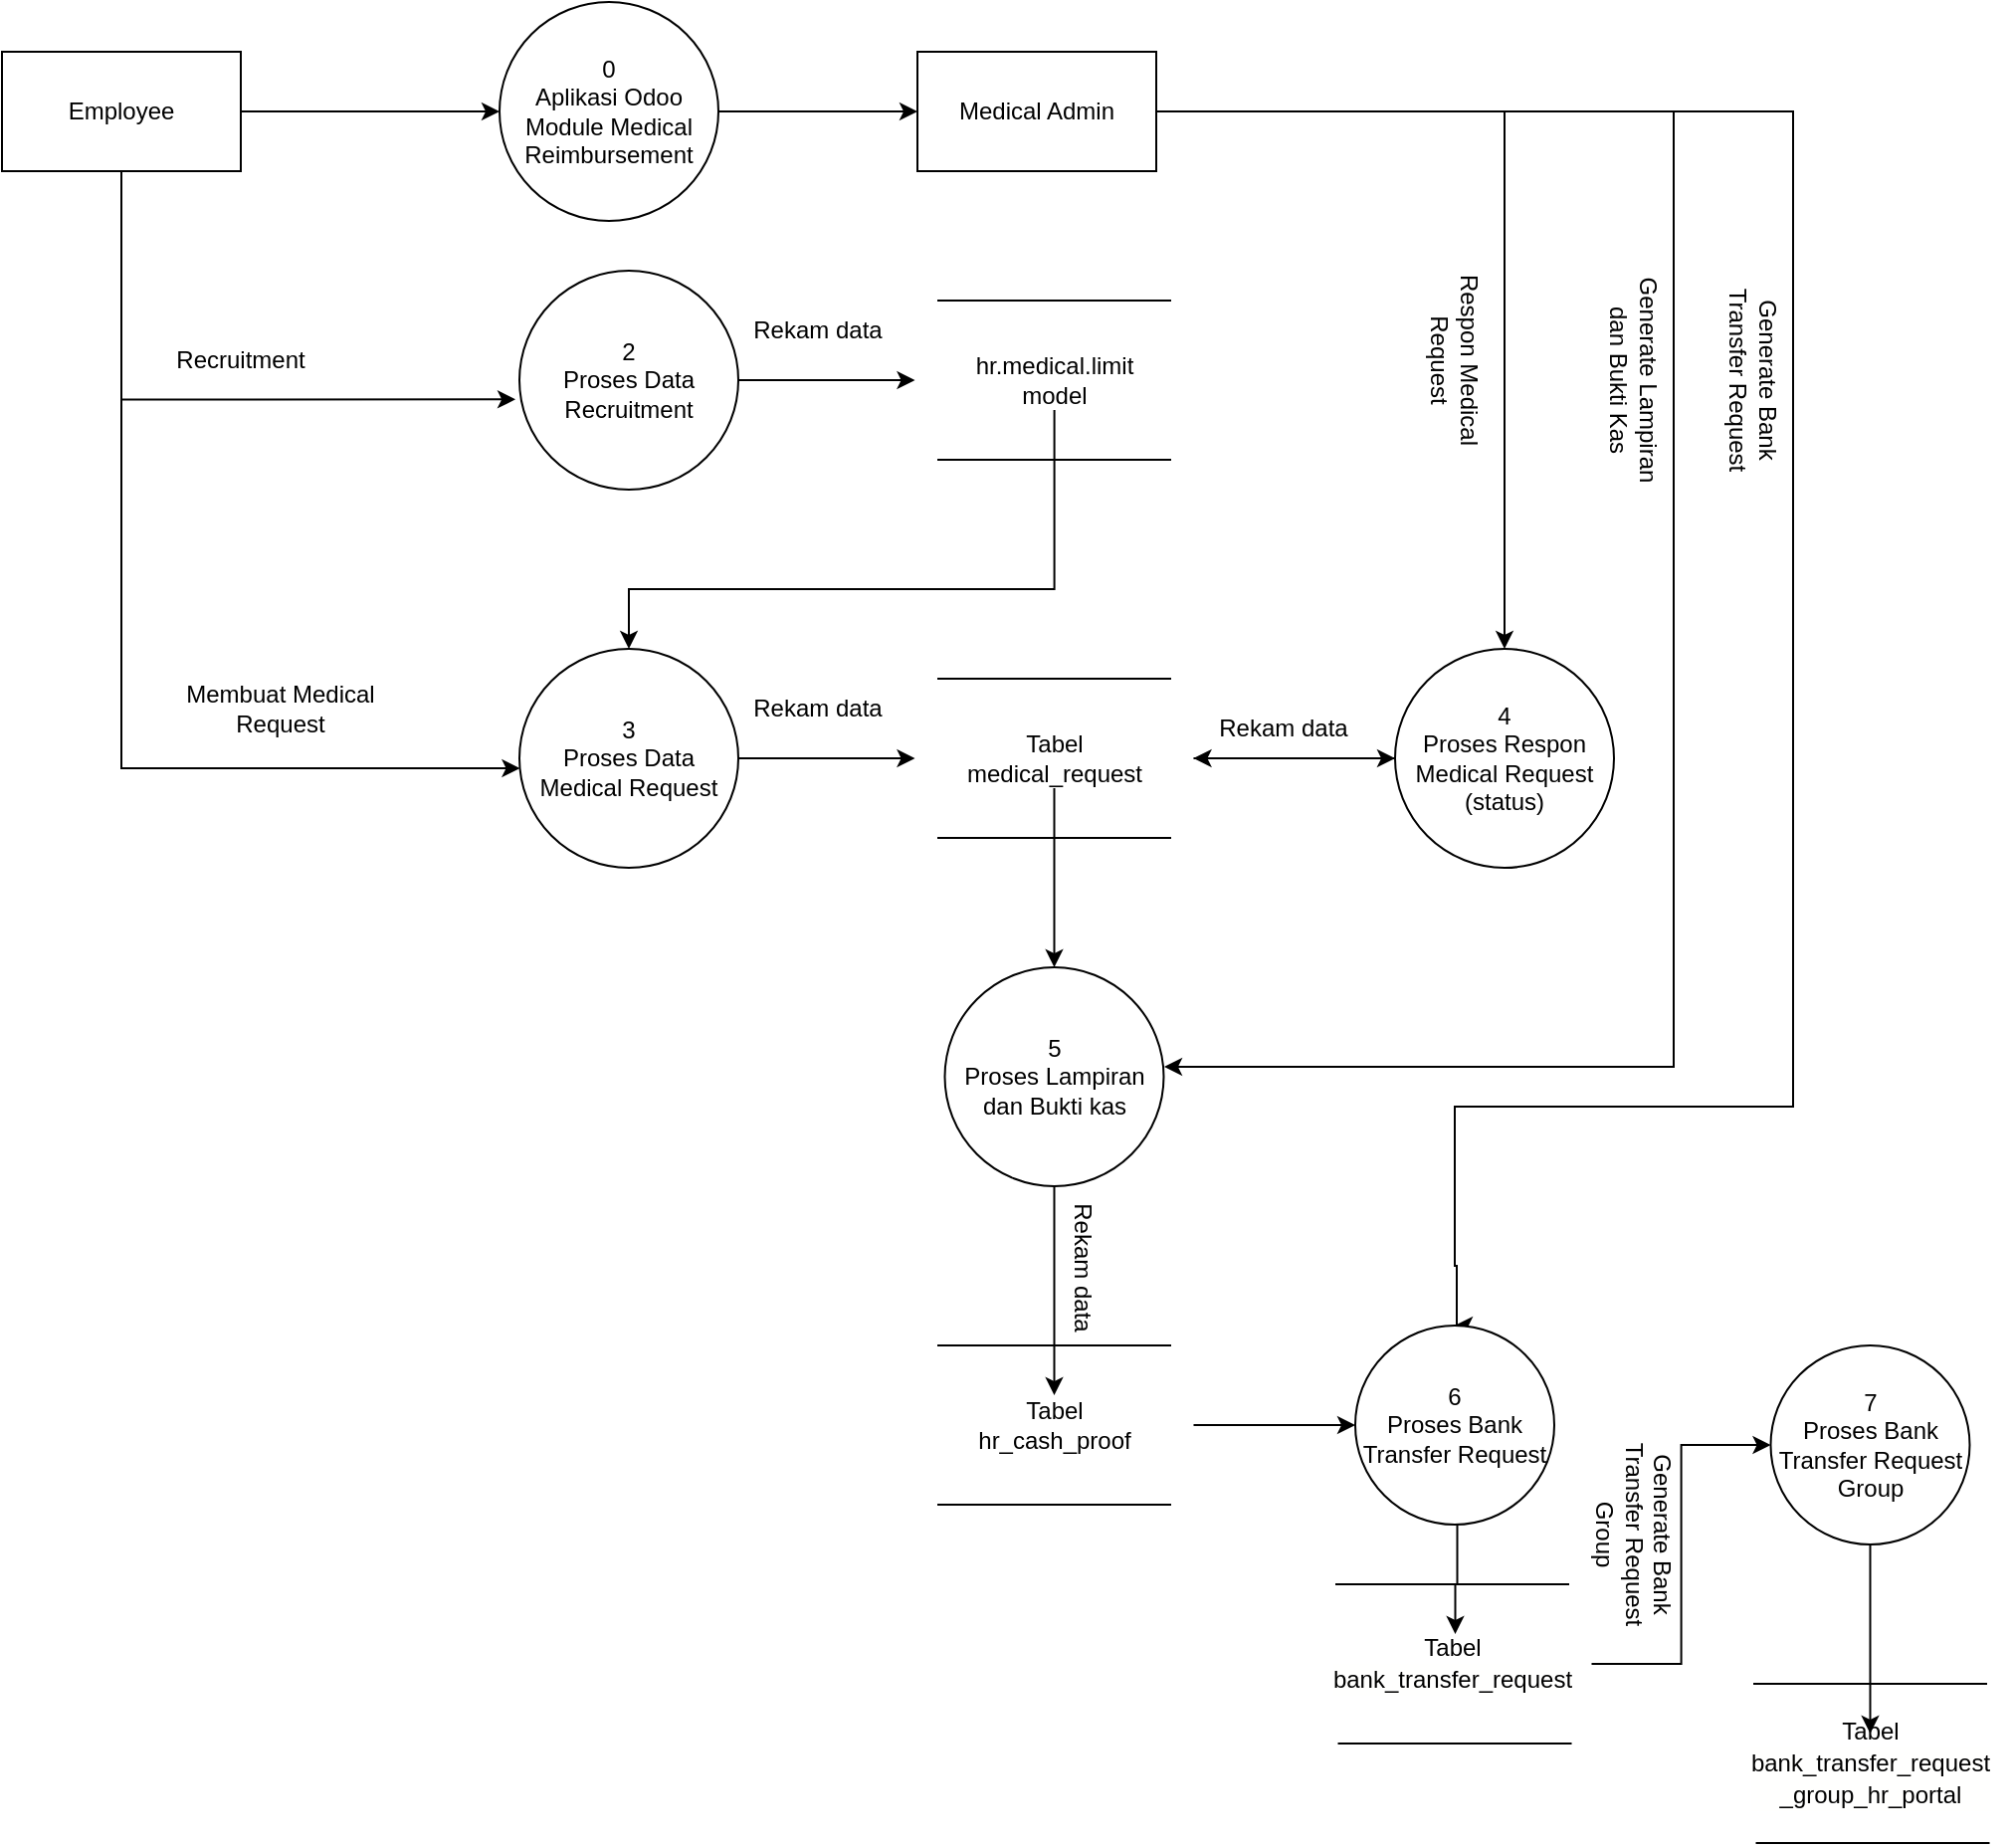 <mxfile version="21.2.9" type="github">
  <diagram name="Page-1" id="NCHEDFaTNdQXQWnGJUuj">
    <mxGraphModel dx="1034" dy="462" grid="1" gridSize="10" guides="1" tooltips="1" connect="1" arrows="1" fold="1" page="1" pageScale="1" pageWidth="850" pageHeight="1100" math="0" shadow="0">
      <root>
        <mxCell id="0" />
        <mxCell id="1" parent="0" />
        <mxCell id="auxzIFHcxL0lGf6k54Ho-6" value="" style="edgeStyle=orthogonalEdgeStyle;rounded=0;orthogonalLoop=1;jettySize=auto;html=1;" edge="1" parent="1" source="auxzIFHcxL0lGf6k54Ho-1" target="auxzIFHcxL0lGf6k54Ho-2">
          <mxGeometry relative="1" as="geometry" />
        </mxCell>
        <mxCell id="auxzIFHcxL0lGf6k54Ho-31" style="edgeStyle=orthogonalEdgeStyle;rounded=0;orthogonalLoop=1;jettySize=auto;html=1;entryX=-0.018;entryY=0.588;entryDx=0;entryDy=0;entryPerimeter=0;" edge="1" parent="1" source="auxzIFHcxL0lGf6k54Ho-1" target="auxzIFHcxL0lGf6k54Ho-22">
          <mxGeometry relative="1" as="geometry">
            <Array as="points">
              <mxPoint x="140" y="305" />
            </Array>
          </mxGeometry>
        </mxCell>
        <mxCell id="auxzIFHcxL0lGf6k54Ho-1" value="Employee" style="rounded=0;whiteSpace=wrap;html=1;" vertex="1" parent="1">
          <mxGeometry x="80" y="130" width="120" height="60" as="geometry" />
        </mxCell>
        <mxCell id="auxzIFHcxL0lGf6k54Ho-7" value="" style="edgeStyle=orthogonalEdgeStyle;rounded=0;orthogonalLoop=1;jettySize=auto;html=1;" edge="1" parent="1" source="auxzIFHcxL0lGf6k54Ho-2" target="auxzIFHcxL0lGf6k54Ho-3">
          <mxGeometry relative="1" as="geometry" />
        </mxCell>
        <mxCell id="auxzIFHcxL0lGf6k54Ho-2" value="0&lt;br&gt;Aplikasi Odoo Module Medical Reimbursement" style="ellipse;whiteSpace=wrap;html=1;aspect=fixed;" vertex="1" parent="1">
          <mxGeometry x="330" y="105" width="110" height="110" as="geometry" />
        </mxCell>
        <mxCell id="auxzIFHcxL0lGf6k54Ho-34" style="edgeStyle=orthogonalEdgeStyle;rounded=0;orthogonalLoop=1;jettySize=auto;html=1;" edge="1" parent="1" source="auxzIFHcxL0lGf6k54Ho-3" target="auxzIFHcxL0lGf6k54Ho-36">
          <mxGeometry relative="1" as="geometry">
            <mxPoint x="790" y="400" as="targetPoint" />
          </mxGeometry>
        </mxCell>
        <mxCell id="auxzIFHcxL0lGf6k54Ho-40" style="edgeStyle=orthogonalEdgeStyle;rounded=0;orthogonalLoop=1;jettySize=auto;html=1;" edge="1" parent="1" source="auxzIFHcxL0lGf6k54Ho-3">
          <mxGeometry relative="1" as="geometry">
            <mxPoint x="664" y="640" as="targetPoint" />
            <Array as="points">
              <mxPoint x="920" y="160" />
              <mxPoint x="920" y="640" />
              <mxPoint x="664" y="640" />
            </Array>
          </mxGeometry>
        </mxCell>
        <mxCell id="auxzIFHcxL0lGf6k54Ho-56" style="edgeStyle=orthogonalEdgeStyle;rounded=0;orthogonalLoop=1;jettySize=auto;html=1;entryX=0.5;entryY=0;entryDx=0;entryDy=0;" edge="1" parent="1" source="auxzIFHcxL0lGf6k54Ho-3" target="auxzIFHcxL0lGf6k54Ho-57">
          <mxGeometry relative="1" as="geometry">
            <mxPoint x="810" y="690" as="targetPoint" />
            <Array as="points">
              <mxPoint x="980" y="160" />
              <mxPoint x="980" y="660" />
              <mxPoint x="810" y="660" />
              <mxPoint x="810" y="740" />
              <mxPoint x="811" y="740" />
            </Array>
          </mxGeometry>
        </mxCell>
        <mxCell id="auxzIFHcxL0lGf6k54Ho-3" value="Medical Admin" style="rounded=0;whiteSpace=wrap;html=1;" vertex="1" parent="1">
          <mxGeometry x="540" y="130" width="120" height="60" as="geometry" />
        </mxCell>
        <mxCell id="auxzIFHcxL0lGf6k54Ho-20" value="" style="group" vertex="1" connectable="0" parent="1">
          <mxGeometry x="90.0" y="240" width="588.75" height="110" as="geometry" />
        </mxCell>
        <mxCell id="auxzIFHcxL0lGf6k54Ho-22" value="2&lt;br&gt;Proses Data Recruitment" style="ellipse;whiteSpace=wrap;html=1;aspect=fixed;" vertex="1" parent="auxzIFHcxL0lGf6k54Ho-20">
          <mxGeometry x="250" width="110" height="110" as="geometry" />
        </mxCell>
        <mxCell id="auxzIFHcxL0lGf6k54Ho-24" value="" style="group" vertex="1" connectable="0" parent="auxzIFHcxL0lGf6k54Ho-20">
          <mxGeometry x="460" y="15" width="128.75" height="80" as="geometry" />
        </mxCell>
        <mxCell id="auxzIFHcxL0lGf6k54Ho-25" value="" style="endArrow=none;html=1;rounded=0;" edge="1" parent="auxzIFHcxL0lGf6k54Ho-24">
          <mxGeometry width="50" height="50" relative="1" as="geometry">
            <mxPoint as="sourcePoint" />
            <mxPoint x="117.5" as="targetPoint" />
            <Array as="points" />
          </mxGeometry>
        </mxCell>
        <mxCell id="auxzIFHcxL0lGf6k54Ho-26" value="" style="endArrow=none;html=1;rounded=0;" edge="1" parent="auxzIFHcxL0lGf6k54Ho-24">
          <mxGeometry width="50" height="50" relative="1" as="geometry">
            <mxPoint y="80" as="sourcePoint" />
            <mxPoint x="117.5" y="80" as="targetPoint" />
            <Array as="points" />
          </mxGeometry>
        </mxCell>
        <mxCell id="auxzIFHcxL0lGf6k54Ho-27" value="hr.medical.limit&lt;br&gt;model" style="text;html=1;strokeColor=none;fillColor=none;align=center;verticalAlign=middle;whiteSpace=wrap;rounded=0;" vertex="1" parent="auxzIFHcxL0lGf6k54Ho-24">
          <mxGeometry x="-11.25" y="25" width="140" height="30" as="geometry" />
        </mxCell>
        <mxCell id="auxzIFHcxL0lGf6k54Ho-28" style="edgeStyle=orthogonalEdgeStyle;rounded=0;orthogonalLoop=1;jettySize=auto;html=1;entryX=0;entryY=0.5;entryDx=0;entryDy=0;" edge="1" parent="auxzIFHcxL0lGf6k54Ho-20" source="auxzIFHcxL0lGf6k54Ho-22" target="auxzIFHcxL0lGf6k54Ho-27">
          <mxGeometry relative="1" as="geometry" />
        </mxCell>
        <mxCell id="auxzIFHcxL0lGf6k54Ho-30" value="Rekam data" style="text;html=1;strokeColor=none;fillColor=none;align=center;verticalAlign=middle;whiteSpace=wrap;rounded=0;" vertex="1" parent="auxzIFHcxL0lGf6k54Ho-20">
          <mxGeometry x="340" y="15" width="120" height="30" as="geometry" />
        </mxCell>
        <mxCell id="auxzIFHcxL0lGf6k54Ho-32" value="Recruitment" style="text;html=1;strokeColor=none;fillColor=none;align=center;verticalAlign=middle;whiteSpace=wrap;rounded=0;" vertex="1" parent="auxzIFHcxL0lGf6k54Ho-20">
          <mxGeometry x="80.0" y="30" width="60" height="30" as="geometry" />
        </mxCell>
        <mxCell id="auxzIFHcxL0lGf6k54Ho-9" value="3&lt;br&gt;Proses Data Medical Request" style="ellipse;whiteSpace=wrap;html=1;aspect=fixed;" vertex="1" parent="1">
          <mxGeometry x="340" y="430" width="110" height="110" as="geometry" />
        </mxCell>
        <mxCell id="auxzIFHcxL0lGf6k54Ho-10" value="" style="edgeStyle=orthogonalEdgeStyle;rounded=0;orthogonalLoop=1;jettySize=auto;html=1;" edge="1" parent="1" target="auxzIFHcxL0lGf6k54Ho-9">
          <mxGeometry relative="1" as="geometry">
            <mxPoint x="140" y="200" as="sourcePoint" />
            <Array as="points">
              <mxPoint x="140" y="490" />
            </Array>
          </mxGeometry>
        </mxCell>
        <mxCell id="auxzIFHcxL0lGf6k54Ho-13" value="" style="group" vertex="1" connectable="0" parent="1">
          <mxGeometry x="550" y="445" width="128.75" height="80" as="geometry" />
        </mxCell>
        <mxCell id="auxzIFHcxL0lGf6k54Ho-11" value="" style="endArrow=none;html=1;rounded=0;" edge="1" parent="auxzIFHcxL0lGf6k54Ho-13">
          <mxGeometry width="50" height="50" relative="1" as="geometry">
            <mxPoint as="sourcePoint" />
            <mxPoint x="117.5" as="targetPoint" />
            <Array as="points" />
          </mxGeometry>
        </mxCell>
        <mxCell id="auxzIFHcxL0lGf6k54Ho-12" value="" style="endArrow=none;html=1;rounded=0;" edge="1" parent="auxzIFHcxL0lGf6k54Ho-13">
          <mxGeometry width="50" height="50" relative="1" as="geometry">
            <mxPoint y="80" as="sourcePoint" />
            <mxPoint x="117.5" y="80" as="targetPoint" />
            <Array as="points" />
          </mxGeometry>
        </mxCell>
        <mxCell id="auxzIFHcxL0lGf6k54Ho-14" value="Tabel &lt;br&gt;medical_request" style="text;html=1;strokeColor=none;fillColor=none;align=center;verticalAlign=middle;whiteSpace=wrap;rounded=0;" vertex="1" parent="auxzIFHcxL0lGf6k54Ho-13">
          <mxGeometry x="-11.25" y="25" width="140" height="30" as="geometry" />
        </mxCell>
        <mxCell id="auxzIFHcxL0lGf6k54Ho-15" style="edgeStyle=orthogonalEdgeStyle;rounded=0;orthogonalLoop=1;jettySize=auto;html=1;entryX=0;entryY=0.5;entryDx=0;entryDy=0;" edge="1" parent="1" source="auxzIFHcxL0lGf6k54Ho-9" target="auxzIFHcxL0lGf6k54Ho-14">
          <mxGeometry relative="1" as="geometry" />
        </mxCell>
        <mxCell id="auxzIFHcxL0lGf6k54Ho-16" value="Membuat Medical Request" style="text;html=1;strokeColor=none;fillColor=none;align=center;verticalAlign=middle;whiteSpace=wrap;rounded=0;" vertex="1" parent="1">
          <mxGeometry x="160" y="445" width="120" height="30" as="geometry" />
        </mxCell>
        <mxCell id="auxzIFHcxL0lGf6k54Ho-18" value="Rekam data" style="text;html=1;strokeColor=none;fillColor=none;align=center;verticalAlign=middle;whiteSpace=wrap;rounded=0;" vertex="1" parent="1">
          <mxGeometry x="430" y="445" width="120" height="30" as="geometry" />
        </mxCell>
        <mxCell id="auxzIFHcxL0lGf6k54Ho-33" style="edgeStyle=orthogonalEdgeStyle;rounded=0;orthogonalLoop=1;jettySize=auto;html=1;entryX=0.5;entryY=0;entryDx=0;entryDy=0;" edge="1" parent="1" source="auxzIFHcxL0lGf6k54Ho-27" target="auxzIFHcxL0lGf6k54Ho-9">
          <mxGeometry relative="1" as="geometry">
            <Array as="points">
              <mxPoint x="609" y="400" />
              <mxPoint x="395" y="400" />
            </Array>
          </mxGeometry>
        </mxCell>
        <mxCell id="auxzIFHcxL0lGf6k54Ho-38" style="edgeStyle=orthogonalEdgeStyle;rounded=0;orthogonalLoop=1;jettySize=auto;html=1;entryX=1;entryY=0.5;entryDx=0;entryDy=0;" edge="1" parent="1" source="auxzIFHcxL0lGf6k54Ho-36" target="auxzIFHcxL0lGf6k54Ho-14">
          <mxGeometry relative="1" as="geometry" />
        </mxCell>
        <mxCell id="auxzIFHcxL0lGf6k54Ho-36" value="4&lt;br&gt;Proses Respon Medical Request&lt;br&gt;(status)" style="ellipse;whiteSpace=wrap;html=1;aspect=fixed;" vertex="1" parent="1">
          <mxGeometry x="780" y="430" width="110" height="110" as="geometry" />
        </mxCell>
        <mxCell id="auxzIFHcxL0lGf6k54Ho-37" style="edgeStyle=orthogonalEdgeStyle;rounded=0;orthogonalLoop=1;jettySize=auto;html=1;entryX=0;entryY=0.5;entryDx=0;entryDy=0;" edge="1" parent="1" source="auxzIFHcxL0lGf6k54Ho-14" target="auxzIFHcxL0lGf6k54Ho-36">
          <mxGeometry relative="1" as="geometry" />
        </mxCell>
        <mxCell id="auxzIFHcxL0lGf6k54Ho-39" value="Respon Medical Request" style="text;html=1;strokeColor=none;fillColor=none;align=center;verticalAlign=middle;whiteSpace=wrap;rounded=0;rotation=90;" vertex="1" parent="1">
          <mxGeometry x="750" y="270" width="120" height="30" as="geometry" />
        </mxCell>
        <mxCell id="auxzIFHcxL0lGf6k54Ho-54" value="" style="edgeStyle=orthogonalEdgeStyle;rounded=0;orthogonalLoop=1;jettySize=auto;html=1;" edge="1" parent="1" source="auxzIFHcxL0lGf6k54Ho-41" target="auxzIFHcxL0lGf6k54Ho-53">
          <mxGeometry relative="1" as="geometry" />
        </mxCell>
        <mxCell id="auxzIFHcxL0lGf6k54Ho-41" value="5&lt;br&gt;Proses Lampiran dan Bukti kas" style="ellipse;whiteSpace=wrap;html=1;aspect=fixed;" vertex="1" parent="1">
          <mxGeometry x="553.75" y="590" width="110" height="110" as="geometry" />
        </mxCell>
        <mxCell id="auxzIFHcxL0lGf6k54Ho-42" style="edgeStyle=orthogonalEdgeStyle;rounded=0;orthogonalLoop=1;jettySize=auto;html=1;entryX=0.5;entryY=0;entryDx=0;entryDy=0;" edge="1" parent="1" source="auxzIFHcxL0lGf6k54Ho-14" target="auxzIFHcxL0lGf6k54Ho-41">
          <mxGeometry relative="1" as="geometry" />
        </mxCell>
        <mxCell id="auxzIFHcxL0lGf6k54Ho-43" value="Rekam data" style="text;html=1;strokeColor=none;fillColor=none;align=center;verticalAlign=middle;whiteSpace=wrap;rounded=0;" vertex="1" parent="1">
          <mxGeometry x="663.75" y="455" width="120" height="30" as="geometry" />
        </mxCell>
        <mxCell id="auxzIFHcxL0lGf6k54Ho-44" value="Generate Lampiran dan Bukti Kas" style="text;html=1;strokeColor=none;fillColor=none;align=center;verticalAlign=middle;whiteSpace=wrap;rounded=0;rotation=90;" vertex="1" parent="1">
          <mxGeometry x="840" y="280" width="120" height="30" as="geometry" />
        </mxCell>
        <mxCell id="auxzIFHcxL0lGf6k54Ho-50" value="" style="group" vertex="1" connectable="0" parent="1">
          <mxGeometry x="550" y="780" width="128.75" height="80" as="geometry" />
        </mxCell>
        <mxCell id="auxzIFHcxL0lGf6k54Ho-51" value="" style="endArrow=none;html=1;rounded=0;" edge="1" parent="auxzIFHcxL0lGf6k54Ho-50">
          <mxGeometry width="50" height="50" relative="1" as="geometry">
            <mxPoint as="sourcePoint" />
            <mxPoint x="117.5" as="targetPoint" />
            <Array as="points" />
          </mxGeometry>
        </mxCell>
        <mxCell id="auxzIFHcxL0lGf6k54Ho-52" value="" style="endArrow=none;html=1;rounded=0;" edge="1" parent="auxzIFHcxL0lGf6k54Ho-50">
          <mxGeometry width="50" height="50" relative="1" as="geometry">
            <mxPoint y="80" as="sourcePoint" />
            <mxPoint x="117.5" y="80" as="targetPoint" />
            <Array as="points" />
          </mxGeometry>
        </mxCell>
        <mxCell id="auxzIFHcxL0lGf6k54Ho-53" value="Tabel &lt;br&gt;hr_cash_proof" style="text;html=1;strokeColor=none;fillColor=none;align=center;verticalAlign=middle;whiteSpace=wrap;rounded=0;" vertex="1" parent="auxzIFHcxL0lGf6k54Ho-50">
          <mxGeometry x="-11.25" y="25" width="140" height="30" as="geometry" />
        </mxCell>
        <mxCell id="auxzIFHcxL0lGf6k54Ho-55" value="Rekam data" style="text;html=1;strokeColor=none;fillColor=none;align=center;verticalAlign=middle;whiteSpace=wrap;rounded=0;rotation=90;" vertex="1" parent="1">
          <mxGeometry x="563" y="726" width="120" height="30" as="geometry" />
        </mxCell>
        <mxCell id="auxzIFHcxL0lGf6k54Ho-62" value="" style="edgeStyle=orthogonalEdgeStyle;rounded=0;orthogonalLoop=1;jettySize=auto;html=1;" edge="1" parent="1" source="auxzIFHcxL0lGf6k54Ho-57" target="auxzIFHcxL0lGf6k54Ho-61">
          <mxGeometry relative="1" as="geometry">
            <Array as="points">
              <mxPoint x="811.25" y="900" />
              <mxPoint x="810.25" y="900" />
            </Array>
          </mxGeometry>
        </mxCell>
        <mxCell id="auxzIFHcxL0lGf6k54Ho-57" value="6&lt;br&gt;Proses Bank Transfer Request" style="ellipse;whiteSpace=wrap;html=1;aspect=fixed;" vertex="1" parent="1">
          <mxGeometry x="760" y="770" width="100" height="100" as="geometry" />
        </mxCell>
        <mxCell id="auxzIFHcxL0lGf6k54Ho-63" style="edgeStyle=orthogonalEdgeStyle;rounded=0;orthogonalLoop=1;jettySize=auto;html=1;entryX=0;entryY=0.5;entryDx=0;entryDy=0;" edge="1" parent="1" source="auxzIFHcxL0lGf6k54Ho-53" target="auxzIFHcxL0lGf6k54Ho-57">
          <mxGeometry relative="1" as="geometry" />
        </mxCell>
        <mxCell id="auxzIFHcxL0lGf6k54Ho-71" value="" style="edgeStyle=orthogonalEdgeStyle;rounded=0;orthogonalLoop=1;jettySize=auto;html=1;" edge="1" parent="1" source="auxzIFHcxL0lGf6k54Ho-64" target="auxzIFHcxL0lGf6k54Ho-68">
          <mxGeometry relative="1" as="geometry" />
        </mxCell>
        <mxCell id="auxzIFHcxL0lGf6k54Ho-64" value="7&lt;br&gt;Proses Bank Transfer Request&lt;br&gt;Group" style="ellipse;whiteSpace=wrap;html=1;aspect=fixed;" vertex="1" parent="1">
          <mxGeometry x="968.75" y="780" width="100" height="100" as="geometry" />
        </mxCell>
        <mxCell id="auxzIFHcxL0lGf6k54Ho-65" style="edgeStyle=orthogonalEdgeStyle;rounded=0;orthogonalLoop=1;jettySize=auto;html=1;entryX=0;entryY=0.5;entryDx=0;entryDy=0;" edge="1" parent="1" source="auxzIFHcxL0lGf6k54Ho-61" target="auxzIFHcxL0lGf6k54Ho-64">
          <mxGeometry relative="1" as="geometry" />
        </mxCell>
        <mxCell id="auxzIFHcxL0lGf6k54Ho-70" value="" style="group" vertex="1" connectable="0" parent="1">
          <mxGeometry x="960" y="950" width="128.75" height="80" as="geometry" />
        </mxCell>
        <mxCell id="auxzIFHcxL0lGf6k54Ho-66" value="" style="group" vertex="1" connectable="0" parent="auxzIFHcxL0lGf6k54Ho-70">
          <mxGeometry width="128.75" height="80" as="geometry" />
        </mxCell>
        <mxCell id="auxzIFHcxL0lGf6k54Ho-67" value="" style="endArrow=none;html=1;rounded=0;" edge="1" parent="auxzIFHcxL0lGf6k54Ho-66">
          <mxGeometry width="50" height="50" relative="1" as="geometry">
            <mxPoint as="sourcePoint" />
            <mxPoint x="117.5" as="targetPoint" />
            <Array as="points" />
          </mxGeometry>
        </mxCell>
        <mxCell id="auxzIFHcxL0lGf6k54Ho-68" value="Tabel &lt;br&gt;&lt;div style=&quot;background-color: rgb(255, 255, 254); line-height: 16px;&quot;&gt;&lt;div style=&quot;line-height: 16px;&quot;&gt;bank_transfer_request&lt;/div&gt;&lt;div style=&quot;line-height: 16px;&quot;&gt;_group_hr_portal&lt;/div&gt;&lt;/div&gt;" style="text;html=1;strokeColor=none;fillColor=none;align=center;verticalAlign=middle;whiteSpace=wrap;rounded=0;" vertex="1" parent="auxzIFHcxL0lGf6k54Ho-66">
          <mxGeometry x="-11.25" y="25" width="140" height="30" as="geometry" />
        </mxCell>
        <mxCell id="auxzIFHcxL0lGf6k54Ho-69" value="" style="endArrow=none;html=1;rounded=0;" edge="1" parent="auxzIFHcxL0lGf6k54Ho-70">
          <mxGeometry width="50" height="50" relative="1" as="geometry">
            <mxPoint x="1.26" y="80" as="sourcePoint" />
            <mxPoint x="118.76" y="80" as="targetPoint" />
            <Array as="points" />
          </mxGeometry>
        </mxCell>
        <mxCell id="auxzIFHcxL0lGf6k54Ho-72" value="" style="group" vertex="1" connectable="0" parent="1">
          <mxGeometry x="750" y="900" width="128.75" height="80" as="geometry" />
        </mxCell>
        <mxCell id="auxzIFHcxL0lGf6k54Ho-58" value="" style="group" vertex="1" connectable="0" parent="auxzIFHcxL0lGf6k54Ho-72">
          <mxGeometry width="128.75" height="80" as="geometry" />
        </mxCell>
        <mxCell id="auxzIFHcxL0lGf6k54Ho-59" value="" style="endArrow=none;html=1;rounded=0;" edge="1" parent="auxzIFHcxL0lGf6k54Ho-58">
          <mxGeometry width="50" height="50" relative="1" as="geometry">
            <mxPoint as="sourcePoint" />
            <mxPoint x="117.5" as="targetPoint" />
            <Array as="points" />
          </mxGeometry>
        </mxCell>
        <mxCell id="auxzIFHcxL0lGf6k54Ho-61" value="Tabel &lt;br&gt;&lt;div style=&quot;background-color: rgb(255, 255, 254); line-height: 16px;&quot;&gt;bank_transfer_request&lt;/div&gt;" style="text;html=1;strokeColor=none;fillColor=none;align=center;verticalAlign=middle;whiteSpace=wrap;rounded=0;" vertex="1" parent="auxzIFHcxL0lGf6k54Ho-58">
          <mxGeometry x="-11.25" y="25" width="140" height="30" as="geometry" />
        </mxCell>
        <mxCell id="auxzIFHcxL0lGf6k54Ho-60" value="" style="endArrow=none;html=1;rounded=0;" edge="1" parent="auxzIFHcxL0lGf6k54Ho-72">
          <mxGeometry width="50" height="50" relative="1" as="geometry">
            <mxPoint x="1.26" y="80" as="sourcePoint" />
            <mxPoint x="118.76" y="80" as="targetPoint" />
            <Array as="points" />
          </mxGeometry>
        </mxCell>
        <mxCell id="auxzIFHcxL0lGf6k54Ho-74" value="Generate Bank Transfer Request" style="text;html=1;strokeColor=none;fillColor=none;align=center;verticalAlign=middle;whiteSpace=wrap;rounded=0;rotation=90;" vertex="1" parent="1">
          <mxGeometry x="900" y="280" width="120" height="30" as="geometry" />
        </mxCell>
        <mxCell id="auxzIFHcxL0lGf6k54Ho-75" value="Generate Bank Transfer Request Group&lt;br&gt;" style="text;html=1;strokeColor=none;fillColor=none;align=center;verticalAlign=middle;whiteSpace=wrap;rounded=0;rotation=90;" vertex="1" parent="1">
          <mxGeometry x="840" y="860" width="120" height="30" as="geometry" />
        </mxCell>
      </root>
    </mxGraphModel>
  </diagram>
</mxfile>
